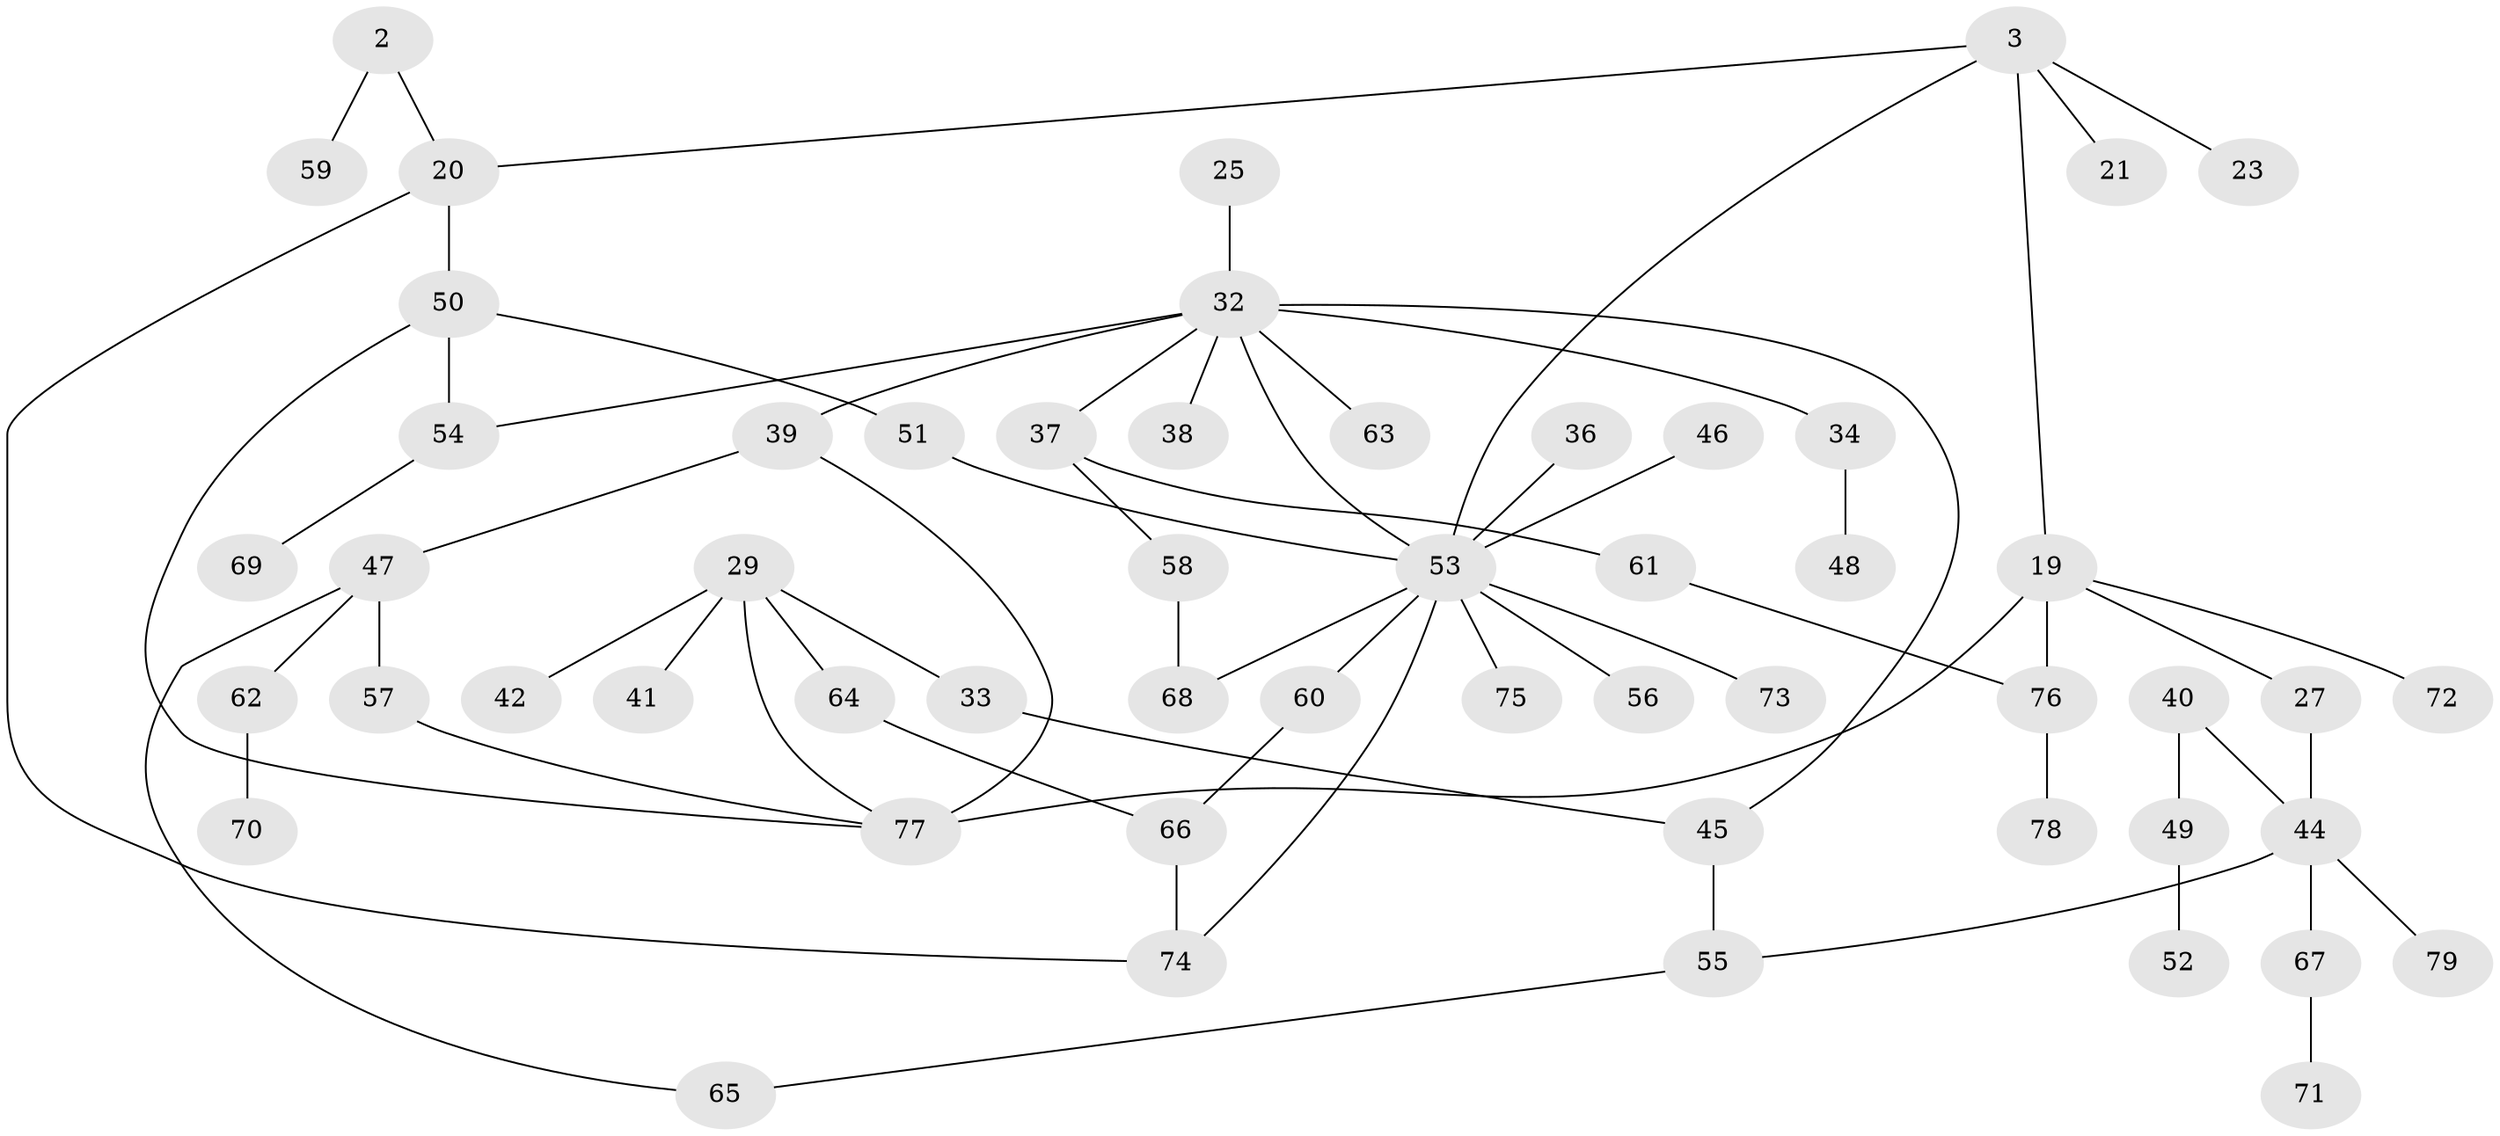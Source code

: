 // original degree distribution, {6: 0.02531645569620253, 2: 0.31645569620253167, 7: 0.012658227848101266, 4: 0.10126582278481013, 3: 0.22784810126582278, 5: 0.0379746835443038, 1: 0.27848101265822783}
// Generated by graph-tools (version 1.1) at 2025/44/03/04/25 21:44:31]
// undirected, 55 vertices, 67 edges
graph export_dot {
graph [start="1"]
  node [color=gray90,style=filled];
  2;
  3;
  19 [super="+9"];
  20 [super="+1"];
  21;
  23;
  25;
  27;
  29 [super="+22"];
  32 [super="+17+18"];
  33;
  34;
  36;
  37;
  38;
  39 [super="+31"];
  40;
  41;
  42;
  44 [super="+30"];
  45;
  46;
  47;
  48;
  49;
  50 [super="+8+7+12"];
  51;
  52;
  53 [super="+5+35"];
  54;
  55;
  56;
  57;
  58;
  59;
  60;
  61;
  62;
  63;
  64;
  65;
  66 [super="+26"];
  67;
  68;
  69;
  70;
  71;
  72;
  73;
  74 [super="+4+28"];
  75;
  76 [super="+24"];
  77 [super="+15+43"];
  78;
  79;
  2 -- 59;
  2 -- 20;
  3 -- 20 [weight=2];
  3 -- 21;
  3 -- 23;
  3 -- 19 [weight=2];
  3 -- 53;
  19 -- 72;
  19 -- 77 [weight=2];
  19 -- 27;
  19 -- 76;
  20 -- 74 [weight=2];
  20 -- 50;
  25 -- 32;
  27 -- 44;
  29 -- 33;
  29 -- 64;
  29 -- 41;
  29 -- 42;
  29 -- 77;
  32 -- 34;
  32 -- 37;
  32 -- 38;
  32 -- 45;
  32 -- 53;
  32 -- 54;
  32 -- 63;
  32 -- 39;
  33 -- 45;
  34 -- 48;
  36 -- 53;
  37 -- 58;
  37 -- 61;
  39 -- 47;
  39 -- 77;
  40 -- 49;
  40 -- 44;
  44 -- 55;
  44 -- 79;
  44 -- 67;
  45 -- 55;
  46 -- 53;
  47 -- 62;
  47 -- 57;
  47 -- 65;
  49 -- 52;
  50 -- 51;
  50 -- 54;
  50 -- 77;
  51 -- 53;
  53 -- 56;
  53 -- 68;
  53 -- 74 [weight=2];
  53 -- 73;
  53 -- 75;
  53 -- 60;
  54 -- 69;
  55 -- 65;
  57 -- 77;
  58 -- 68;
  60 -- 66;
  61 -- 76;
  62 -- 70;
  64 -- 66;
  66 -- 74;
  67 -- 71;
  76 -- 78;
}
